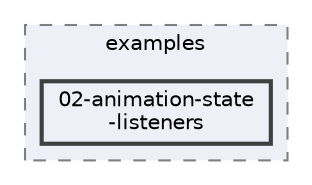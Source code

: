 digraph "external/spine-runtimes/spine-godot/example-v4-csharp/examples/02-animation-state-listeners"
{
 // LATEX_PDF_SIZE
  bgcolor="transparent";
  edge [fontname=Helvetica,fontsize=10,labelfontname=Helvetica,labelfontsize=10];
  node [fontname=Helvetica,fontsize=10,shape=box,height=0.2,width=0.4];
  compound=true
  subgraph clusterdir_e143436536c0b8b0682d2ba1a292d948 {
    graph [ bgcolor="#edf0f7", pencolor="grey50", label="examples", fontname=Helvetica,fontsize=10 style="filled,dashed", URL="dir_e143436536c0b8b0682d2ba1a292d948.html",tooltip=""]
  dir_726183940f5619996be7f9f788d972e3 [label="02-animation-state\l-listeners", fillcolor="#edf0f7", color="grey25", style="filled,bold", URL="dir_726183940f5619996be7f9f788d972e3.html",tooltip=""];
  }
}
